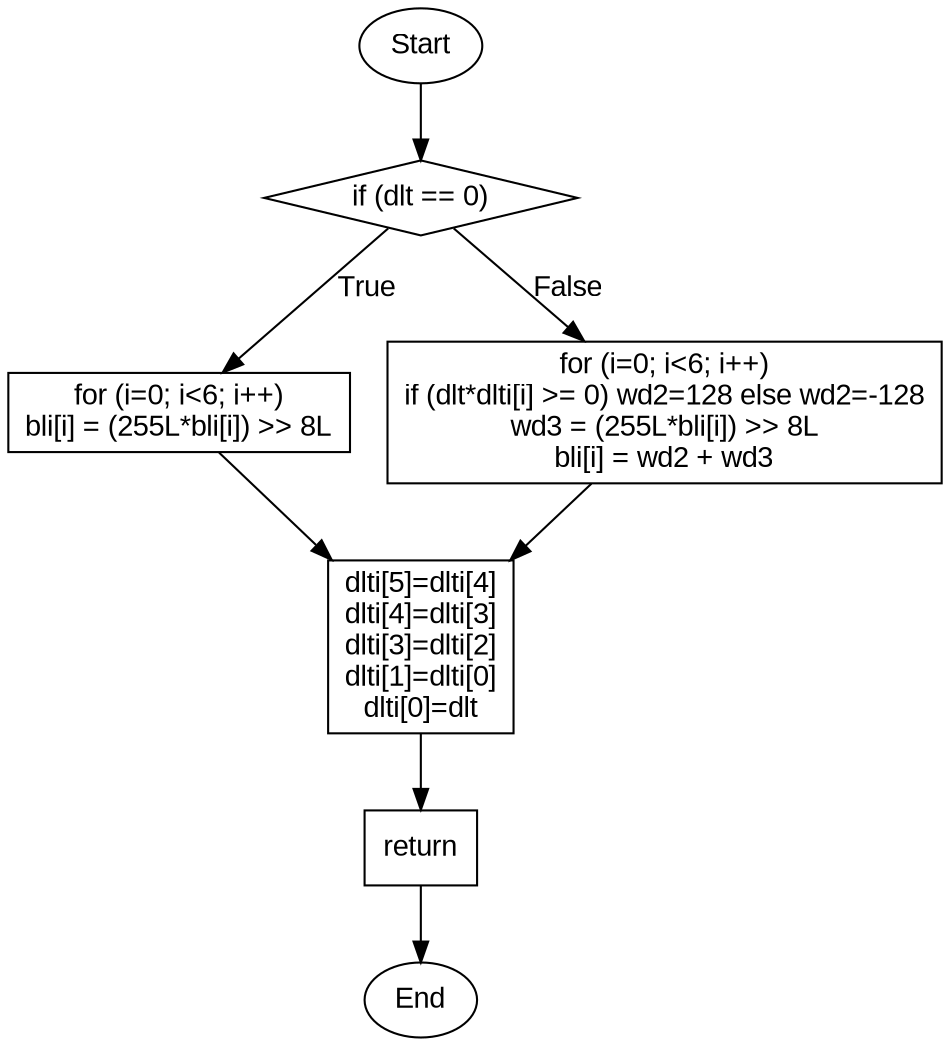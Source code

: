 digraph upzero {
    rankdir=TB;
    node [shape=box, fontname=Arial];
    edge [fontname=Arial];

    start [label="Start", shape=ellipse];
    end [label="End", shape=ellipse];
    cond_dlt_eq_0 [label="if (dlt == 0)", shape=diamond];
    block_zero_case [label="for (i=0; i<6; i++)\nbli[i] = (255L*bli[i]) >> 8L"];
    block_nonzero_case [label="for (i=0; i<6; i++)\nif (dlt*dlti[i] >= 0) wd2=128 else wd2=-128\nwd3 = (255L*bli[i]) >> 8L\nbli[i] = wd2 + wd3"];
    shift_dlti [label="dlti[5]=dlti[4]\ndlti[4]=dlti[3]\ndlti[3]=dlti[2]\ndlti[1]=dlti[0]\ndlti[0]=dlt"];
    return_node [label="return"];

    start -> cond_dlt_eq_0;
    cond_dlt_eq_0 -> block_zero_case [label="True"];
    cond_dlt_eq_0 -> block_nonzero_case [label="False"];
    block_zero_case -> shift_dlti;
    block_nonzero_case -> shift_dlti;
    shift_dlti -> return_node;
    return_node -> end;
}